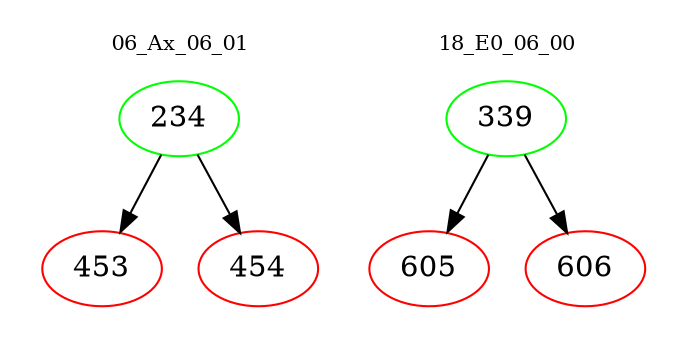 digraph{
subgraph cluster_0 {
color = white
label = "06_Ax_06_01";
fontsize=10;
T0_234 [label="234", color="green"]
T0_234 -> T0_453 [color="black"]
T0_453 [label="453", color="red"]
T0_234 -> T0_454 [color="black"]
T0_454 [label="454", color="red"]
}
subgraph cluster_1 {
color = white
label = "18_E0_06_00";
fontsize=10;
T1_339 [label="339", color="green"]
T1_339 -> T1_605 [color="black"]
T1_605 [label="605", color="red"]
T1_339 -> T1_606 [color="black"]
T1_606 [label="606", color="red"]
}
}
